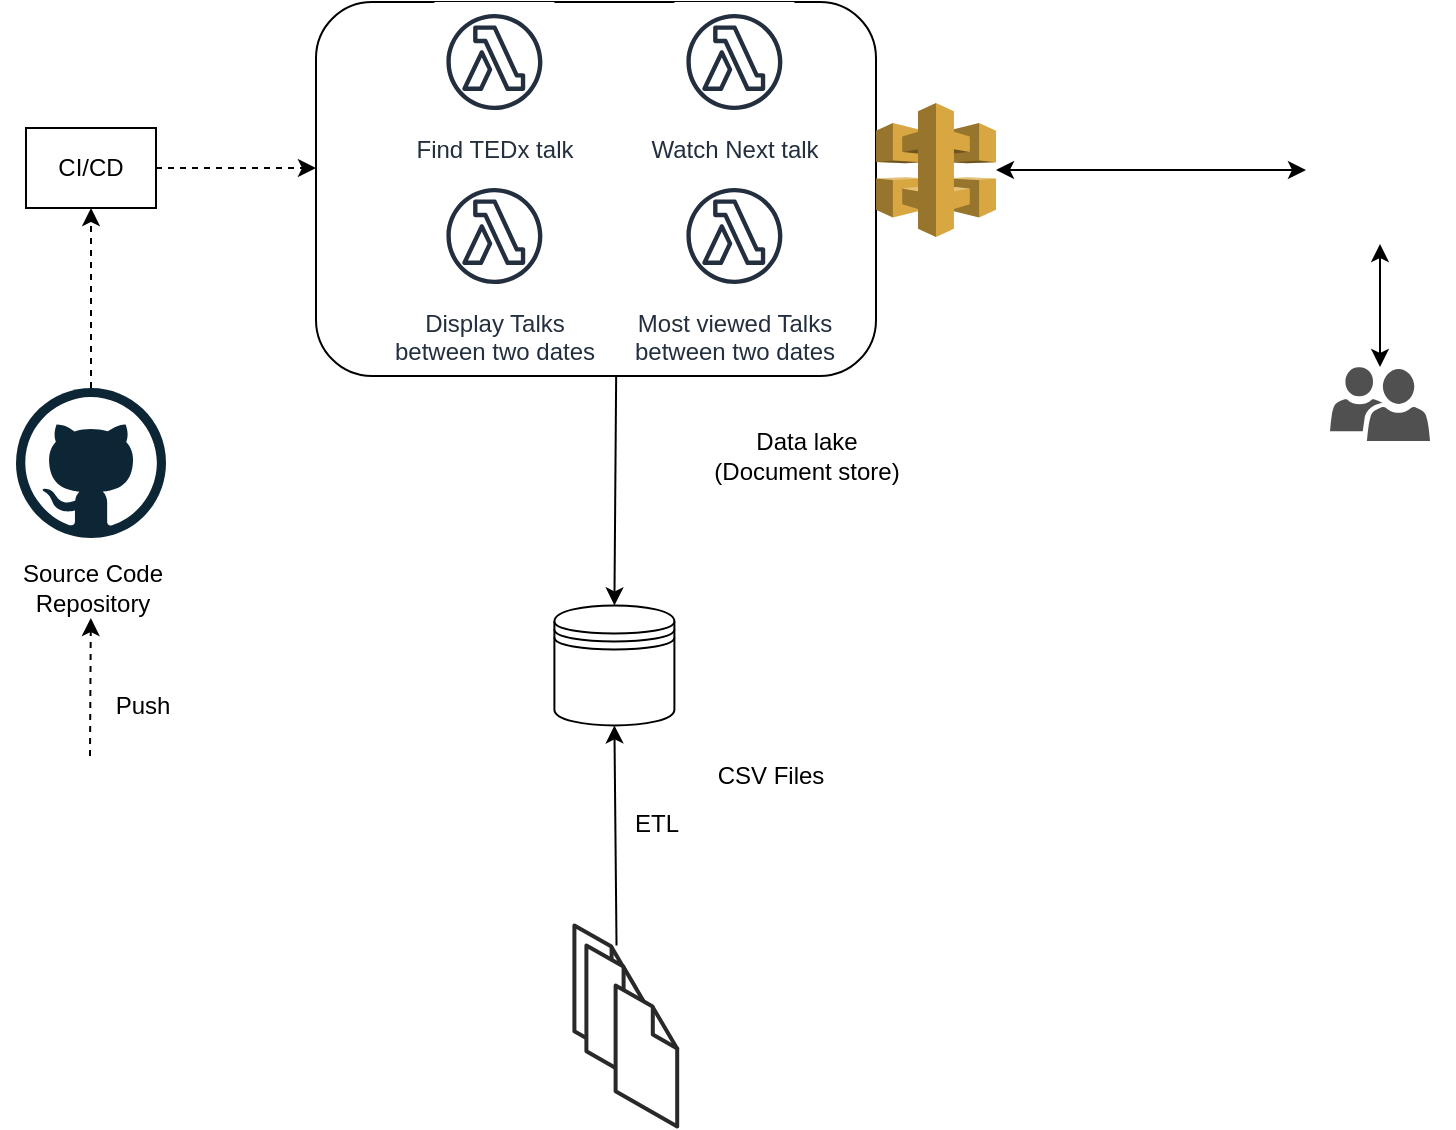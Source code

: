 <mxfile version="13.1.1" type="device"><diagram id="7dpZataHclQnCBHhR5TN" name="Page-1"><mxGraphModel dx="868" dy="455" grid="1" gridSize="10" guides="1" tooltips="1" connect="1" arrows="1" fold="1" page="1" pageScale="1" pageWidth="827" pageHeight="1169" math="0" shadow="0"><root><mxCell id="0"/><mxCell id="1" parent="0"/><mxCell id="g6cdSrCcOUmQ4DHS_6iD-20" value="" style="rounded=1;whiteSpace=wrap;html=1;" parent="1" vertex="1"><mxGeometry x="170" y="73" width="280" height="187" as="geometry"/></mxCell><mxCell id="g6cdSrCcOUmQ4DHS_6iD-2" value="" style="shape=datastore;whiteSpace=wrap;html=1;" parent="1" vertex="1"><mxGeometry x="289.2" y="374.7" width="60" height="60" as="geometry"/></mxCell><mxCell id="g6cdSrCcOUmQ4DHS_6iD-4" value="" style="verticalLabelPosition=bottom;html=1;verticalAlign=top;strokeWidth=1;align=center;outlineConnect=0;dashed=0;outlineConnect=0;shape=mxgraph.aws3d.file;aspect=fixed;strokeColor=#292929;" parent="1" vertex="1"><mxGeometry x="299.2" y="534.7" width="30.8" height="70.6" as="geometry"/></mxCell><mxCell id="g6cdSrCcOUmQ4DHS_6iD-5" value="" style="verticalLabelPosition=bottom;html=1;verticalAlign=top;strokeWidth=1;align=center;outlineConnect=0;dashed=0;outlineConnect=0;shape=mxgraph.aws3d.file;aspect=fixed;strokeColor=#292929;" parent="1" vertex="1"><mxGeometry x="305.2" y="544.7" width="30.8" height="70.6" as="geometry"/></mxCell><mxCell id="g6cdSrCcOUmQ4DHS_6iD-6" value="" style="verticalLabelPosition=bottom;html=1;verticalAlign=top;strokeWidth=1;align=center;outlineConnect=0;dashed=0;outlineConnect=0;shape=mxgraph.aws3d.file;aspect=fixed;strokeColor=#292929;" parent="1" vertex="1"><mxGeometry x="319.8" y="564.7" width="30.8" height="70.6" as="geometry"/></mxCell><mxCell id="g6cdSrCcOUmQ4DHS_6iD-7" value="" style="endArrow=classic;html=1;entryX=0.5;entryY=1;entryDx=0;entryDy=0;" parent="1" source="g6cdSrCcOUmQ4DHS_6iD-5" target="g6cdSrCcOUmQ4DHS_6iD-2" edge="1"><mxGeometry width="50" height="50" relative="1" as="geometry"><mxPoint x="319.2" y="504.7" as="sourcePoint"/><mxPoint x="319.2" y="444.7" as="targetPoint"/></mxGeometry></mxCell><mxCell id="g6cdSrCcOUmQ4DHS_6iD-8" value="ETL" style="text;html=1;align=center;verticalAlign=middle;resizable=0;points=[];autosize=1;" parent="1" vertex="1"><mxGeometry x="320" y="473.7" width="40" height="20" as="geometry"/></mxCell><mxCell id="g6cdSrCcOUmQ4DHS_6iD-9" value="Data lake&lt;br&gt;(Document store)" style="text;html=1;align=center;verticalAlign=middle;resizable=0;points=[];autosize=1;" parent="1" vertex="1"><mxGeometry x="360" y="285" width="110" height="30" as="geometry"/></mxCell><mxCell id="g6cdSrCcOUmQ4DHS_6iD-10" value="CSV Files" style="text;html=1;align=center;verticalAlign=middle;resizable=0;points=[];autosize=1;" parent="1" vertex="1"><mxGeometry x="362.2" y="450" width="70" height="20" as="geometry"/></mxCell><mxCell id="g6cdSrCcOUmQ4DHS_6iD-11" value="" style="endArrow=classic;html=1;exitX=0.536;exitY=1;exitDx=0;exitDy=0;entryX=0.5;entryY=0;entryDx=0;entryDy=0;exitPerimeter=0;" parent="1" source="g6cdSrCcOUmQ4DHS_6iD-20" target="g6cdSrCcOUmQ4DHS_6iD-2" edge="1"><mxGeometry width="50" height="50" relative="1" as="geometry"><mxPoint x="320" y="284.7" as="sourcePoint"/><mxPoint x="299.2" y="354.7" as="targetPoint"/></mxGeometry></mxCell><mxCell id="g6cdSrCcOUmQ4DHS_6iD-13" value="Find TEDx talk" style="outlineConnect=0;fontColor=#232F3E;gradientColor=none;strokeColor=#232F3E;fillColor=#ffffff;dashed=0;verticalLabelPosition=bottom;verticalAlign=top;align=center;html=1;fontSize=12;fontStyle=0;aspect=fixed;shape=mxgraph.aws4.resourceIcon;resIcon=mxgraph.aws4.lambda_function;" parent="1" vertex="1"><mxGeometry x="229.2" y="73" width="60" height="60" as="geometry"/></mxCell><mxCell id="g6cdSrCcOUmQ4DHS_6iD-14" value="Watch Next talk" style="outlineConnect=0;fontColor=#232F3E;gradientColor=none;strokeColor=#232F3E;fillColor=#ffffff;dashed=0;verticalLabelPosition=bottom;verticalAlign=top;align=center;html=1;fontSize=12;fontStyle=0;aspect=fixed;shape=mxgraph.aws4.resourceIcon;resIcon=mxgraph.aws4.lambda_function;" parent="1" vertex="1"><mxGeometry x="349.2" y="73" width="60" height="60" as="geometry"/></mxCell><mxCell id="g6cdSrCcOUmQ4DHS_6iD-16" value="" style="shape=image;html=1;verticalAlign=top;verticalLabelPosition=bottom;labelBackgroundColor=#ffffff;imageAspect=0;aspect=fixed;image=https://cdn2.iconfinder.com/data/icons/freecns-cumulus/16/519964-027_Smartphone-128.png" parent="1" vertex="1"><mxGeometry x="665" y="120" width="74" height="74" as="geometry"/></mxCell><mxCell id="g6cdSrCcOUmQ4DHS_6iD-18" value="" style="endArrow=classic;startArrow=classic;html=1;entryX=0;entryY=0.5;entryDx=0;entryDy=0;" parent="1" source="g6cdSrCcOUmQ4DHS_6iD-19" target="g6cdSrCcOUmQ4DHS_6iD-16" edge="1"><mxGeometry width="50" height="50" relative="1" as="geometry"><mxPoint x="535" y="167" as="sourcePoint"/><mxPoint x="655" y="167" as="targetPoint"/></mxGeometry></mxCell><mxCell id="g6cdSrCcOUmQ4DHS_6iD-19" value="" style="outlineConnect=0;dashed=0;verticalLabelPosition=bottom;verticalAlign=top;align=center;html=1;shape=mxgraph.aws3.api_gateway;fillColor=#D9A741;gradientColor=none;" parent="1" vertex="1"><mxGeometry x="450" y="123.5" width="60" height="67" as="geometry"/></mxCell><mxCell id="g6cdSrCcOUmQ4DHS_6iD-21" value="" style="dashed=0;outlineConnect=0;html=1;align=center;labelPosition=center;verticalLabelPosition=bottom;verticalAlign=top;shape=mxgraph.weblogos.github" parent="1" vertex="1"><mxGeometry x="20" y="266" width="75" height="75" as="geometry"/></mxCell><mxCell id="g6cdSrCcOUmQ4DHS_6iD-22" value="Source Code&lt;br&gt;Repository" style="text;html=1;align=center;verticalAlign=middle;resizable=0;points=[];autosize=1;" parent="1" vertex="1"><mxGeometry x="12.5" y="351" width="90" height="30" as="geometry"/></mxCell><mxCell id="g6cdSrCcOUmQ4DHS_6iD-23" value="" style="endArrow=classic;html=1;dashed=1;" parent="1" target="g6cdSrCcOUmQ4DHS_6iD-22" edge="1"><mxGeometry width="50" height="50" relative="1" as="geometry"><mxPoint x="57" y="450" as="sourcePoint"/><mxPoint x="57" y="400" as="targetPoint"/></mxGeometry></mxCell><mxCell id="g6cdSrCcOUmQ4DHS_6iD-24" value="Push" style="text;html=1;align=center;verticalAlign=middle;resizable=0;points=[];autosize=1;" parent="1" vertex="1"><mxGeometry x="62.5" y="415" width="40" height="20" as="geometry"/></mxCell><mxCell id="g6cdSrCcOUmQ4DHS_6iD-25" value="" style="pointerEvents=1;shadow=0;dashed=0;html=1;strokeColor=none;labelPosition=center;verticalLabelPosition=bottom;verticalAlign=top;align=center;fillColor=#505050;shape=mxgraph.mscae.intune.user_group" parent="1" vertex="1"><mxGeometry x="677" y="255.5" width="50" height="37" as="geometry"/></mxCell><mxCell id="g6cdSrCcOUmQ4DHS_6iD-28" value="" style="endArrow=classic;startArrow=classic;html=1;exitX=0.5;exitY=0;exitDx=0;exitDy=0;exitPerimeter=0;" parent="1" source="g6cdSrCcOUmQ4DHS_6iD-25" target="g6cdSrCcOUmQ4DHS_6iD-16" edge="1"><mxGeometry width="50" height="50" relative="1" as="geometry"><mxPoint x="545" y="275.5" as="sourcePoint"/><mxPoint x="690" y="205.5" as="targetPoint"/></mxGeometry></mxCell><mxCell id="g6cdSrCcOUmQ4DHS_6iD-33" value="" style="endArrow=classic;html=1;dashed=1;entryX=0.5;entryY=1;entryDx=0;entryDy=0;" parent="1" source="g6cdSrCcOUmQ4DHS_6iD-21" target="g6cdSrCcOUmQ4DHS_6iD-34" edge="1"><mxGeometry width="50" height="50" relative="1" as="geometry"><mxPoint x="63" y="246" as="sourcePoint"/><mxPoint x="62.911" y="166" as="targetPoint"/></mxGeometry></mxCell><mxCell id="g6cdSrCcOUmQ4DHS_6iD-35" style="edgeStyle=orthogonalEdgeStyle;rounded=0;orthogonalLoop=1;jettySize=auto;html=1;dashed=1;" parent="1" source="g6cdSrCcOUmQ4DHS_6iD-34" edge="1"><mxGeometry relative="1" as="geometry"><mxPoint x="170" y="156" as="targetPoint"/></mxGeometry></mxCell><mxCell id="g6cdSrCcOUmQ4DHS_6iD-34" value="CI/CD" style="rounded=0;whiteSpace=wrap;html=1;" parent="1" vertex="1"><mxGeometry x="25" y="136" width="65" height="40" as="geometry"/></mxCell><mxCell id="sZyby_afqY-YTkVNiWYG-1" value="&lt;div&gt;Display Talks &lt;br&gt;&lt;/div&gt;&lt;div&gt;between two dates&lt;/div&gt;&lt;div&gt;&lt;br&gt;&lt;/div&gt;" style="outlineConnect=0;fontColor=#232F3E;gradientColor=none;strokeColor=#232F3E;fillColor=#ffffff;dashed=0;verticalLabelPosition=bottom;verticalAlign=top;align=center;html=1;fontSize=12;fontStyle=0;aspect=fixed;shape=mxgraph.aws4.resourceIcon;resIcon=mxgraph.aws4.lambda_function;" parent="1" vertex="1"><mxGeometry x="229.2" y="160" width="60" height="60" as="geometry"/></mxCell><mxCell id="AdkljA6s1eUQg7QGrkCW-1" value="&lt;div&gt;Most viewed Talks &lt;br&gt;&lt;/div&gt;&lt;div&gt;between two dates&lt;/div&gt;&lt;div&gt;&lt;br&gt;&lt;/div&gt;" style="outlineConnect=0;fontColor=#232F3E;gradientColor=none;strokeColor=#232F3E;fillColor=#ffffff;dashed=0;verticalLabelPosition=bottom;verticalAlign=top;align=center;html=1;fontSize=12;fontStyle=0;aspect=fixed;shape=mxgraph.aws4.resourceIcon;resIcon=mxgraph.aws4.lambda_function;" vertex="1" parent="1"><mxGeometry x="349.2" y="160" width="60" height="60" as="geometry"/></mxCell></root></mxGraphModel></diagram></mxfile>